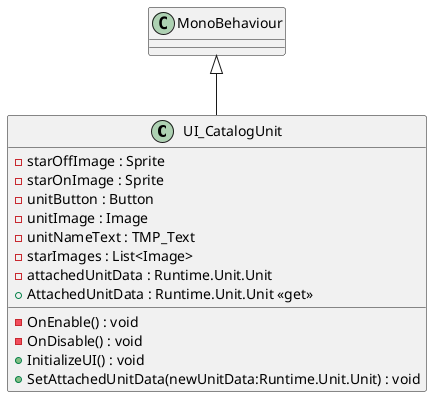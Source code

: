 @startuml
class UI_CatalogUnit {
    - starOffImage : Sprite
    - starOnImage : Sprite
    - unitButton : Button
    - unitImage : Image
    - unitNameText : TMP_Text
    - starImages : List<Image>
    - attachedUnitData : Runtime.Unit.Unit
    + AttachedUnitData : Runtime.Unit.Unit <<get>>
    - OnEnable() : void
    - OnDisable() : void
    + InitializeUI() : void
    + SetAttachedUnitData(newUnitData:Runtime.Unit.Unit) : void
}
MonoBehaviour <|-- UI_CatalogUnit
@enduml
